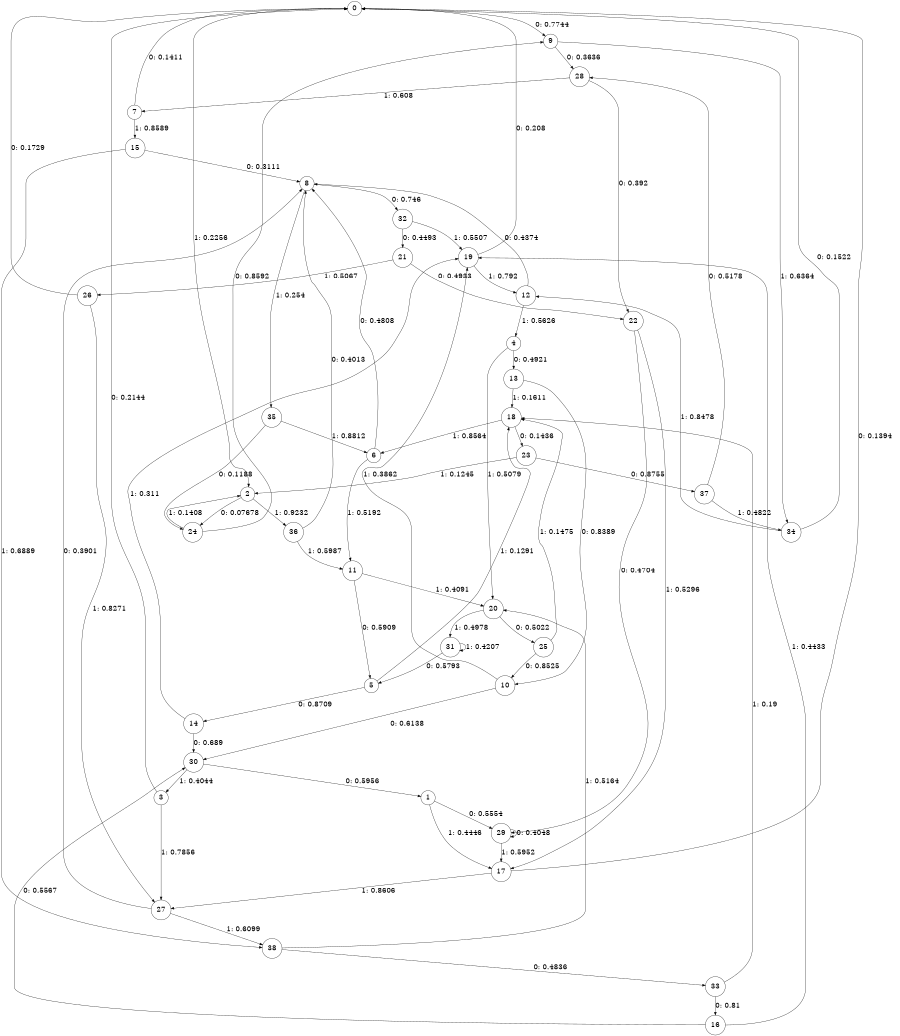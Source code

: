 digraph "ch2randomL8" {
size = "6,8.5";
ratio = "fill";
node [shape = circle];
node [fontsize = 24];
edge [fontsize = 24];
0 -> 9 [label = "0: 0.7744   "];
0 -> 2 [label = "1: 0.2256   "];
1 -> 29 [label = "0: 0.5554   "];
1 -> 17 [label = "1: 0.4446   "];
2 -> 24 [label = "0: 0.07678  "];
2 -> 36 [label = "1: 0.9232   "];
3 -> 0 [label = "0: 0.2144   "];
3 -> 27 [label = "1: 0.7856   "];
4 -> 13 [label = "0: 0.4921   "];
4 -> 20 [label = "1: 0.5079   "];
5 -> 14 [label = "0: 0.8709   "];
5 -> 18 [label = "1: 0.1291   "];
6 -> 8 [label = "0: 0.4808   "];
6 -> 11 [label = "1: 0.5192   "];
7 -> 0 [label = "0: 0.1411   "];
7 -> 15 [label = "1: 0.8589   "];
8 -> 32 [label = "0: 0.746    "];
8 -> 35 [label = "1: 0.254    "];
9 -> 28 [label = "0: 0.3636   "];
9 -> 34 [label = "1: 0.6364   "];
10 -> 30 [label = "0: 0.6138   "];
10 -> 19 [label = "1: 0.3862   "];
11 -> 5 [label = "0: 0.5909   "];
11 -> 20 [label = "1: 0.4091   "];
12 -> 8 [label = "0: 0.4374   "];
12 -> 4 [label = "1: 0.5626   "];
13 -> 10 [label = "0: 0.8389   "];
13 -> 18 [label = "1: 0.1611   "];
14 -> 30 [label = "0: 0.689    "];
14 -> 19 [label = "1: 0.311    "];
15 -> 8 [label = "0: 0.3111   "];
15 -> 38 [label = "1: 0.6889   "];
16 -> 30 [label = "0: 0.5567   "];
16 -> 19 [label = "1: 0.4433   "];
17 -> 0 [label = "0: 0.1394   "];
17 -> 27 [label = "1: 0.8606   "];
18 -> 23 [label = "0: 0.1436   "];
18 -> 6 [label = "1: 0.8564   "];
19 -> 0 [label = "0: 0.208    "];
19 -> 12 [label = "1: 0.792    "];
20 -> 25 [label = "0: 0.5022   "];
20 -> 31 [label = "1: 0.4978   "];
21 -> 22 [label = "0: 0.4933   "];
21 -> 26 [label = "1: 0.5067   "];
22 -> 29 [label = "0: 0.4704   "];
22 -> 17 [label = "1: 0.5296   "];
23 -> 37 [label = "0: 0.8755   "];
23 -> 2 [label = "1: 0.1245   "];
24 -> 9 [label = "0: 0.8592   "];
24 -> 2 [label = "1: 0.1408   "];
25 -> 10 [label = "0: 0.8525   "];
25 -> 18 [label = "1: 0.1475   "];
26 -> 0 [label = "0: 0.1729   "];
26 -> 27 [label = "1: 0.8271   "];
27 -> 8 [label = "0: 0.3901   "];
27 -> 38 [label = "1: 0.6099   "];
28 -> 22 [label = "0: 0.392    "];
28 -> 7 [label = "1: 0.608    "];
29 -> 29 [label = "0: 0.4048   "];
29 -> 17 [label = "1: 0.5952   "];
30 -> 1 [label = "0: 0.5956   "];
30 -> 3 [label = "1: 0.4044   "];
31 -> 5 [label = "0: 0.5793   "];
31 -> 31 [label = "1: 0.4207   "];
32 -> 21 [label = "0: 0.4493   "];
32 -> 19 [label = "1: 0.5507   "];
33 -> 16 [label = "0: 0.81     "];
33 -> 18 [label = "1: 0.19     "];
34 -> 0 [label = "0: 0.1522   "];
34 -> 12 [label = "1: 0.8478   "];
35 -> 24 [label = "0: 0.1188   "];
35 -> 6 [label = "1: 0.8812   "];
36 -> 8 [label = "0: 0.4013   "];
36 -> 11 [label = "1: 0.5987   "];
37 -> 28 [label = "0: 0.5178   "];
37 -> 34 [label = "1: 0.4822   "];
38 -> 33 [label = "0: 0.4836   "];
38 -> 20 [label = "1: 0.5164   "];
}